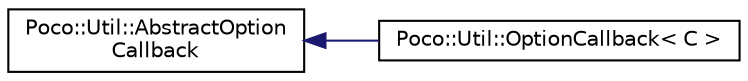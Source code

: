 digraph "Graphical Class Hierarchy"
{
 // LATEX_PDF_SIZE
  edge [fontname="Helvetica",fontsize="10",labelfontname="Helvetica",labelfontsize="10"];
  node [fontname="Helvetica",fontsize="10",shape=record];
  rankdir="LR";
  Node0 [label="Poco::Util::AbstractOption\lCallback",height=0.2,width=0.4,color="black", fillcolor="white", style="filled",URL="$classPoco_1_1Util_1_1AbstractOptionCallback.html",tooltip="Base class for OptionCallback."];
  Node0 -> Node1 [dir="back",color="midnightblue",fontsize="10",style="solid",fontname="Helvetica"];
  Node1 [label="Poco::Util::OptionCallback\< C \>",height=0.2,width=0.4,color="black", fillcolor="white", style="filled",URL="$classPoco_1_1Util_1_1OptionCallback.html",tooltip=" "];
}
